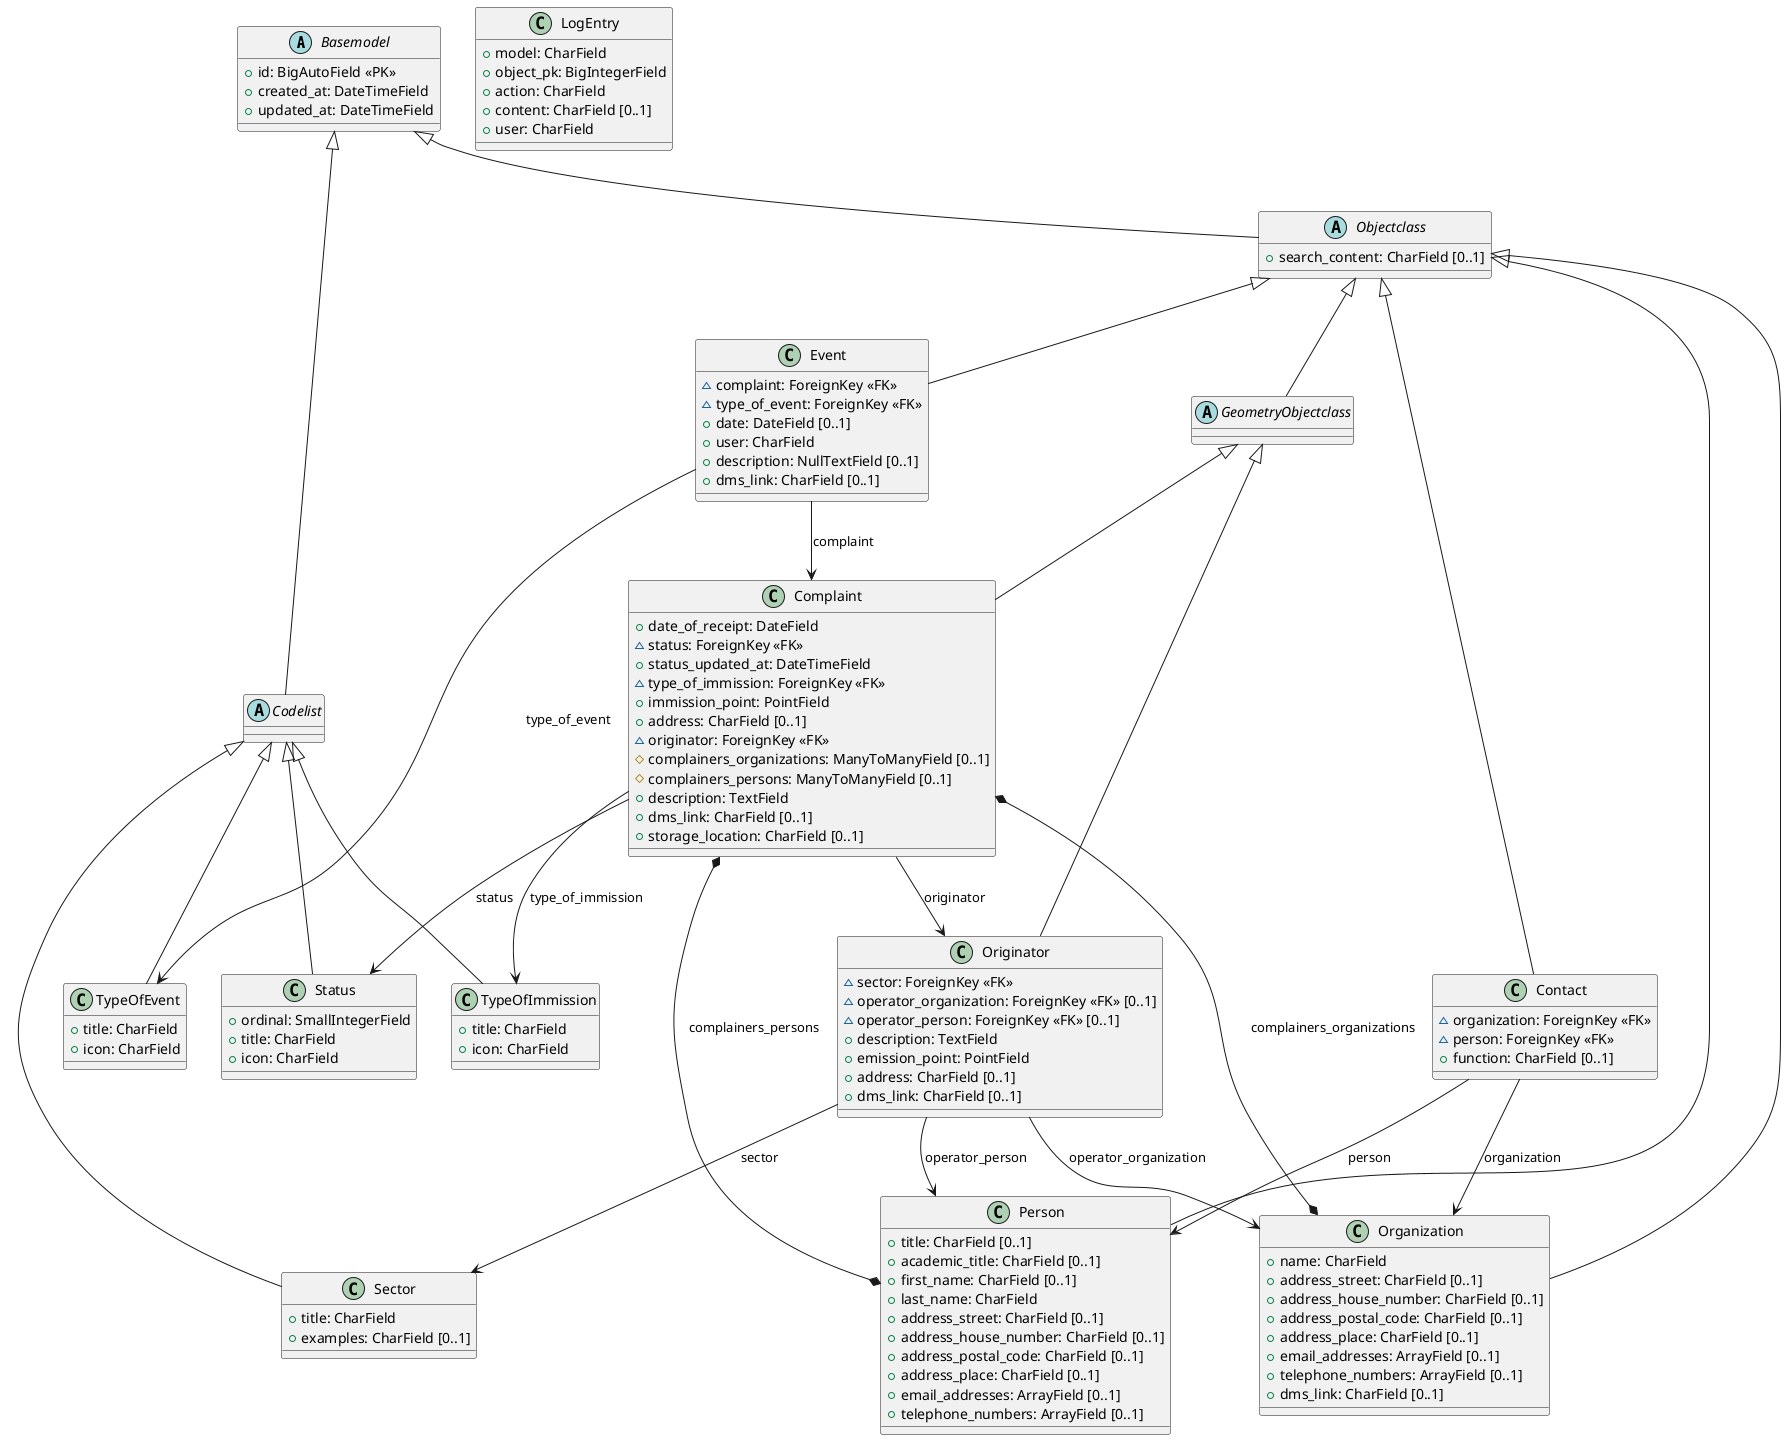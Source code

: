 @startuml

abstract class Basemodel {
  + id: BigAutoField <<PK>>
  + created_at: DateTimeField
  + updated_at: DateTimeField
}

abstract class Codelist {
}

abstract class Objectclass {
  + search_content: CharField [0..1]
}

abstract class GeometryObjectclass {
}

class Sector {
  + title: CharField
  + examples: CharField [0..1]
}

class Status {
  + ordinal: SmallIntegerField
  + title: CharField
  + icon: CharField
}

class TypeOfEvent {
  + title: CharField
  + icon: CharField
}

class TypeOfImmission {
  + title: CharField
  + icon: CharField
}

class Organization {
  + name: CharField
  + address_street: CharField [0..1]
  + address_house_number: CharField [0..1]
  + address_postal_code: CharField [0..1]
  + address_place: CharField [0..1]
  + email_addresses: ArrayField [0..1]
  + telephone_numbers: ArrayField [0..1]
  + dms_link: CharField [0..1]
}

class Person {
  + title: CharField [0..1]
  + academic_title: CharField [0..1]
  + first_name: CharField [0..1]
  + last_name: CharField
  + address_street: CharField [0..1]
  + address_house_number: CharField [0..1]
  + address_postal_code: CharField [0..1]
  + address_place: CharField [0..1]
  + email_addresses: ArrayField [0..1]
  + telephone_numbers: ArrayField [0..1]
}

class Contact {
  ~ organization: ForeignKey <<FK>>
  ~ person: ForeignKey <<FK>>
  + function: CharField [0..1]
}

class Originator {
  ~ sector: ForeignKey <<FK>>
  ~ operator_organization: ForeignKey <<FK>> [0..1]
  ~ operator_person: ForeignKey <<FK>> [0..1]
  + description: TextField
  + emission_point: PointField
  + address: CharField [0..1]
  + dms_link: CharField [0..1]
}

class Complaint {
  + date_of_receipt: DateField
  ~ status: ForeignKey <<FK>>
  + status_updated_at: DateTimeField
  ~ type_of_immission: ForeignKey <<FK>>
  + immission_point: PointField
  + address: CharField [0..1]
  ~ originator: ForeignKey <<FK>>
  # complainers_organizations: ManyToManyField [0..1]
  # complainers_persons: ManyToManyField [0..1]
  + description: TextField
  + dms_link: CharField [0..1]
  + storage_location: CharField [0..1]
}

class Event {
  ~ complaint: ForeignKey <<FK>>
  ~ type_of_event: ForeignKey <<FK>>
  + date: DateField [0..1]
  + user: CharField
  + description: NullTextField [0..1]
  + dms_link: CharField [0..1]
}

class LogEntry {
  + model: CharField
  + object_pk: BigIntegerField
  + action: CharField
  + content: CharField [0..1]
  + user: CharField
}

Basemodel <|-- Codelist
Basemodel <|-- Objectclass
Objectclass <|-- GeometryObjectclass
Codelist <|-- Sector
Codelist <|-- Status
Codelist <|-- TypeOfEvent
Codelist <|-- TypeOfImmission
Objectclass <|-- Organization
Objectclass <|-- Person
Objectclass <|-- Contact
Contact --> Organization : organization
Contact --> Person : person
GeometryObjectclass <|-- Originator
Originator --> Sector : sector
Originator --> Organization : operator_organization
Originator --> Person : operator_person
GeometryObjectclass <|-- Complaint
Complaint --> Status : status
Complaint --> TypeOfImmission : type_of_immission
Complaint --> Originator : originator
Complaint *--* Organization : complainers_organizations
Complaint *--* Person : complainers_persons
Objectclass <|-- Event
Event --> Complaint : complaint
Event --> TypeOfEvent : type_of_event

@enduml
